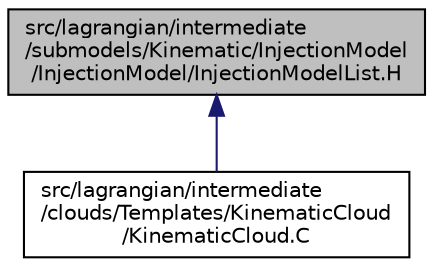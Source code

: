 digraph "src/lagrangian/intermediate/submodels/Kinematic/InjectionModel/InjectionModel/InjectionModelList.H"
{
  bgcolor="transparent";
  edge [fontname="Helvetica",fontsize="10",labelfontname="Helvetica",labelfontsize="10"];
  node [fontname="Helvetica",fontsize="10",shape=record];
  Node1 [label="src/lagrangian/intermediate\l/submodels/Kinematic/InjectionModel\l/InjectionModel/InjectionModelList.H",height=0.2,width=0.4,color="black", fillcolor="grey75", style="filled", fontcolor="black"];
  Node1 -> Node2 [dir="back",color="midnightblue",fontsize="10",style="solid",fontname="Helvetica"];
  Node2 [label="src/lagrangian/intermediate\l/clouds/Templates/KinematicCloud\l/KinematicCloud.C",height=0.2,width=0.4,color="black",URL="$a06490.html"];
}
